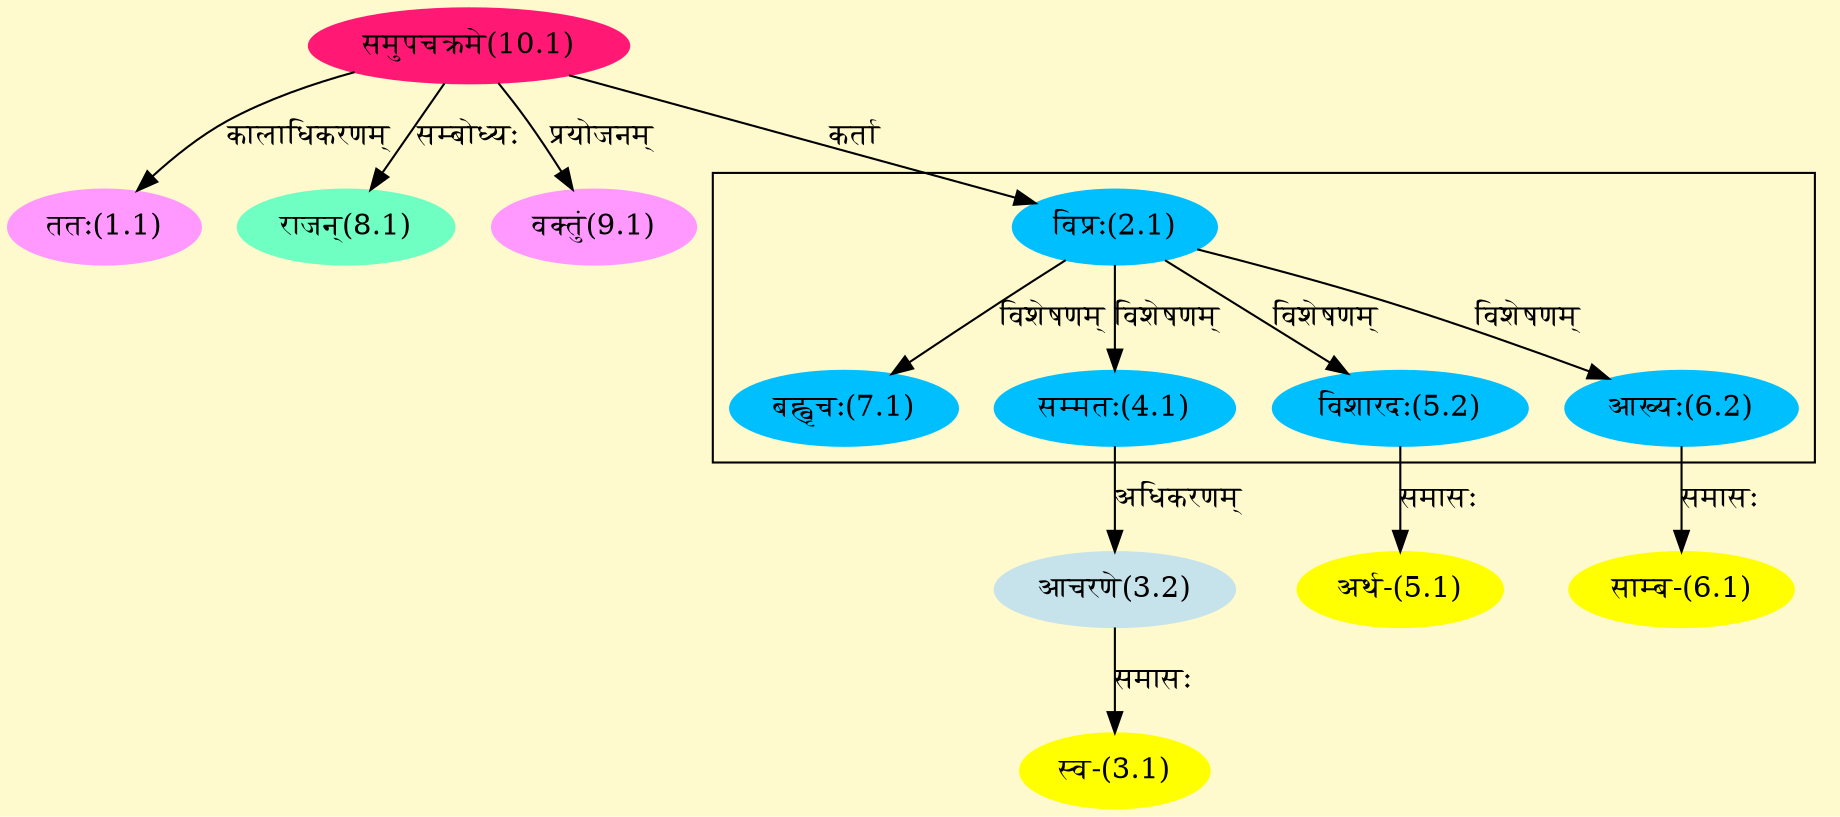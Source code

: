 digraph G{
rankdir=BT;
 compound=true;
 bgcolor="lemonchiffon1";

subgraph cluster_1{
Node4_1 [style=filled, color="#00BFFF" label = "सम्मतः(4.1)"]
Node2_1 [style=filled, color="#00BFFF" label = "विप्रः(2.1)"]
Node5_2 [style=filled, color="#00BFFF" label = "विशारदः(5.2)"]
Node6_2 [style=filled, color="#00BFFF" label = "आख्यः(6.2)"]
Node7_1 [style=filled, color="#00BFFF" label = "बह्वृचः(7.1)"]

}
Node1_1 [style=filled, color="#FF99FF" label = "ततः(1.1)"]
Node10_1 [style=filled, color="#FF1975" label = "समुपचक्रमे(10.1)"]
Node2_1 [style=filled, color="#00BFFF" label = "विप्रः(2.1)"]
Node3_1 [style=filled, color="#FFFF00" label = "स्व-(3.1)"]
Node3_2 [style=filled, color="#C6E2EB" label = "आचरणे(3.2)"]
Node4_1 [style=filled, color="#00BFFF" label = "सम्मतः(4.1)"]
Node5_1 [style=filled, color="#FFFF00" label = "अर्थ-(5.1)"]
Node5_2 [style=filled, color="#00BFFF" label = "विशारदः(5.2)"]
Node6_1 [style=filled, color="#FFFF00" label = "साम्ब-(6.1)"]
Node6_2 [style=filled, color="#00BFFF" label = "आख्यः(6.2)"]
Node8_1 [style=filled, color="#6FFFC3" label = "राजन्(8.1)"]
Node9_1 [style=filled, color="#FF99FF" label = "वक्तुं(9.1)"]
/* Start of Relations section */

Node1_1 -> Node10_1 [  label="कालाधिकरणम्"  dir="back" ]
Node2_1 -> Node10_1 [  label="कर्ता"  dir="back" ]
Node3_1 -> Node3_2 [  label="समासः"  dir="back" ]
Node3_2 -> Node4_1 [  label="अधिकरणम्"  dir="back" ]
Node4_1 -> Node2_1 [  label="विशेषणम्"  dir="back" ]
Node5_1 -> Node5_2 [  label="समासः"  dir="back" ]
Node5_2 -> Node2_1 [  label="विशेषणम्"  dir="back" ]
Node6_1 -> Node6_2 [  label="समासः"  dir="back" ]
Node6_2 -> Node2_1 [  label="विशेषणम्"  dir="back" ]
Node7_1 -> Node2_1 [  label="विशेषणम्"  dir="back" ]
Node8_1 -> Node10_1 [  label="सम्बोध्यः"  dir="back" ]
Node9_1 -> Node10_1 [  label="प्रयोजनम्"  dir="back" ]
}
